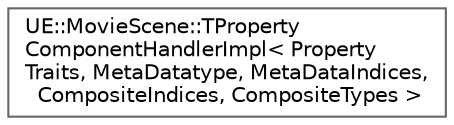 digraph "Graphical Class Hierarchy"
{
 // INTERACTIVE_SVG=YES
 // LATEX_PDF_SIZE
  bgcolor="transparent";
  edge [fontname=Helvetica,fontsize=10,labelfontname=Helvetica,labelfontsize=10];
  node [fontname=Helvetica,fontsize=10,shape=box,height=0.2,width=0.4];
  rankdir="LR";
  Node0 [id="Node000000",label="UE::MovieScene::TProperty\lComponentHandlerImpl\< Property\lTraits, MetaDatatype, MetaDataIndices,\l CompositeIndices, CompositeTypes \>",height=0.2,width=0.4,color="grey40", fillcolor="white", style="filled",URL="$d8/d4f/structUE_1_1MovieScene_1_1TPropertyComponentHandlerImpl.html",tooltip=" "];
}

